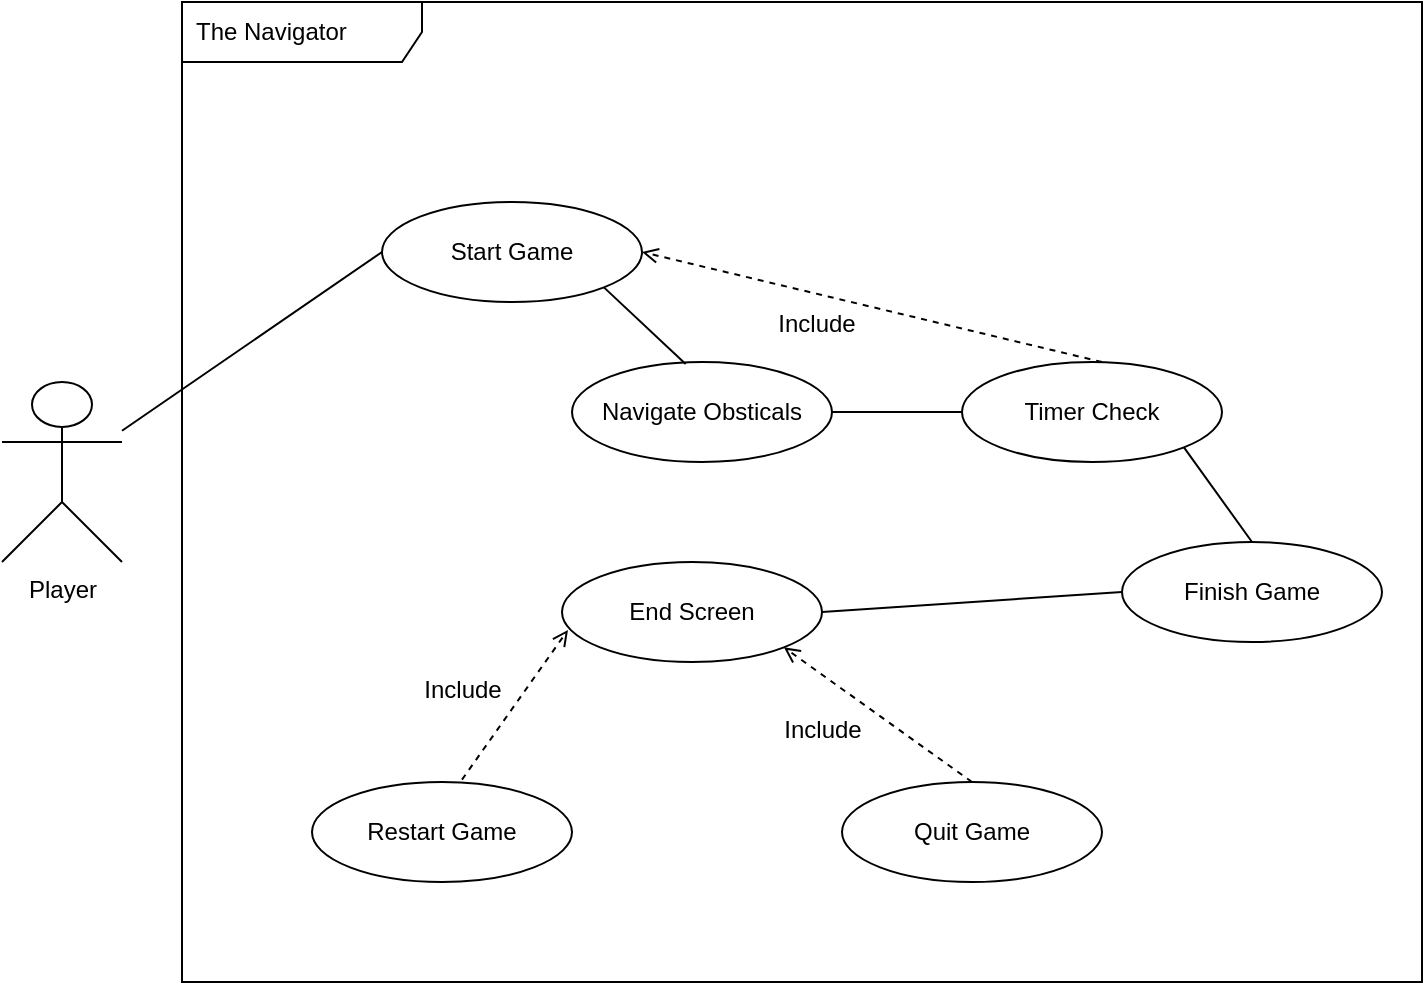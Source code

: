 <mxfile version="20.7.4" type="github">
  <diagram id="cv19EKAN5J35LznjWU13" name="Page-1">
    <mxGraphModel dx="1687" dy="889" grid="1" gridSize="10" guides="1" tooltips="1" connect="1" arrows="1" fold="1" page="1" pageScale="1" pageWidth="850" pageHeight="1100" math="0" shadow="0">
      <root>
        <mxCell id="0" />
        <mxCell id="1" parent="0" />
        <mxCell id="nwMQMh3BIlK8uSWyeDDc-2" value="Player&lt;br&gt;" style="shape=umlActor;verticalLabelPosition=bottom;verticalAlign=top;html=1;" vertex="1" parent="1">
          <mxGeometry x="10" y="240" width="60" height="90" as="geometry" />
        </mxCell>
        <mxCell id="nwMQMh3BIlK8uSWyeDDc-4" value="Start Game" style="ellipse;whiteSpace=wrap;html=1;" vertex="1" parent="1">
          <mxGeometry x="200" y="150" width="130" height="50" as="geometry" />
        </mxCell>
        <mxCell id="nwMQMh3BIlK8uSWyeDDc-5" value="" style="endArrow=none;html=1;rounded=0;entryX=0;entryY=0.5;entryDx=0;entryDy=0;" edge="1" parent="1" source="nwMQMh3BIlK8uSWyeDDc-2" target="nwMQMh3BIlK8uSWyeDDc-4">
          <mxGeometry width="50" height="50" relative="1" as="geometry">
            <mxPoint x="60" y="280" as="sourcePoint" />
            <mxPoint x="210" y="260" as="targetPoint" />
          </mxGeometry>
        </mxCell>
        <mxCell id="nwMQMh3BIlK8uSWyeDDc-6" value="Navigate Obsticals" style="ellipse;whiteSpace=wrap;html=1;" vertex="1" parent="1">
          <mxGeometry x="295" y="230" width="130" height="50" as="geometry" />
        </mxCell>
        <mxCell id="nwMQMh3BIlK8uSWyeDDc-7" value="Finish Game" style="ellipse;whiteSpace=wrap;html=1;" vertex="1" parent="1">
          <mxGeometry x="570" y="320" width="130" height="50" as="geometry" />
        </mxCell>
        <mxCell id="nwMQMh3BIlK8uSWyeDDc-8" value="Quit Game" style="ellipse;whiteSpace=wrap;html=1;" vertex="1" parent="1">
          <mxGeometry x="430" y="440" width="130" height="50" as="geometry" />
        </mxCell>
        <mxCell id="nwMQMh3BIlK8uSWyeDDc-9" value="Restart Game" style="ellipse;whiteSpace=wrap;html=1;" vertex="1" parent="1">
          <mxGeometry x="165" y="440" width="130" height="50" as="geometry" />
        </mxCell>
        <mxCell id="nwMQMh3BIlK8uSWyeDDc-13" value="" style="endArrow=none;html=1;rounded=0;exitX=1;exitY=1;exitDx=0;exitDy=0;entryX=0.437;entryY=0.02;entryDx=0;entryDy=0;entryPerimeter=0;" edge="1" parent="1" source="nwMQMh3BIlK8uSWyeDDc-4" target="nwMQMh3BIlK8uSWyeDDc-6">
          <mxGeometry width="50" height="50" relative="1" as="geometry">
            <mxPoint x="240" y="290" as="sourcePoint" />
            <mxPoint x="290" y="240" as="targetPoint" />
          </mxGeometry>
        </mxCell>
        <mxCell id="nwMQMh3BIlK8uSWyeDDc-18" value="End Screen" style="ellipse;whiteSpace=wrap;html=1;" vertex="1" parent="1">
          <mxGeometry x="290" y="330" width="130" height="50" as="geometry" />
        </mxCell>
        <mxCell id="nwMQMh3BIlK8uSWyeDDc-19" value="" style="endArrow=open;html=1;rounded=0;align=center;verticalAlign=bottom;dashed=1;endFill=0;labelBackgroundColor=none;entryX=0.023;entryY=0.679;entryDx=0;entryDy=0;entryPerimeter=0;" edge="1" parent="1" target="nwMQMh3BIlK8uSWyeDDc-18">
          <mxGeometry relative="1" as="geometry">
            <mxPoint x="240" y="438.82" as="sourcePoint" />
            <mxPoint x="400" y="438.82" as="targetPoint" />
          </mxGeometry>
        </mxCell>
        <mxCell id="nwMQMh3BIlK8uSWyeDDc-20" value="Include" style="resizable=0;html=1;align=center;verticalAlign=top;labelBackgroundColor=none;rotation=0;" connectable="0" vertex="1" parent="nwMQMh3BIlK8uSWyeDDc-19">
          <mxGeometry relative="1" as="geometry">
            <mxPoint x="-27" y="-21" as="offset" />
          </mxGeometry>
        </mxCell>
        <mxCell id="nwMQMh3BIlK8uSWyeDDc-22" value="" style="endArrow=open;html=1;rounded=0;align=center;verticalAlign=bottom;dashed=1;endFill=0;labelBackgroundColor=none;entryX=1;entryY=1;entryDx=0;entryDy=0;exitX=0.5;exitY=0;exitDx=0;exitDy=0;" edge="1" parent="1" source="nwMQMh3BIlK8uSWyeDDc-8" target="nwMQMh3BIlK8uSWyeDDc-18">
          <mxGeometry relative="1" as="geometry">
            <mxPoint x="377.01" y="454.87" as="sourcePoint" />
            <mxPoint x="430.0" y="380.0" as="targetPoint" />
          </mxGeometry>
        </mxCell>
        <mxCell id="nwMQMh3BIlK8uSWyeDDc-23" value="Include" style="resizable=0;html=1;align=center;verticalAlign=top;labelBackgroundColor=none;rotation=0;" connectable="0" vertex="1" parent="nwMQMh3BIlK8uSWyeDDc-22">
          <mxGeometry relative="1" as="geometry">
            <mxPoint x="-28" y="-6" as="offset" />
          </mxGeometry>
        </mxCell>
        <mxCell id="nwMQMh3BIlK8uSWyeDDc-24" value="Timer Check" style="ellipse;whiteSpace=wrap;html=1;" vertex="1" parent="1">
          <mxGeometry x="490" y="230" width="130" height="50" as="geometry" />
        </mxCell>
        <mxCell id="nwMQMh3BIlK8uSWyeDDc-26" value="" style="endArrow=none;html=1;rounded=0;exitX=1;exitY=0.5;exitDx=0;exitDy=0;entryX=0;entryY=0.5;entryDx=0;entryDy=0;" edge="1" parent="1" source="nwMQMh3BIlK8uSWyeDDc-6" target="nwMQMh3BIlK8uSWyeDDc-24">
          <mxGeometry width="50" height="50" relative="1" as="geometry">
            <mxPoint x="439.319" y="281.613" as="sourcePoint" />
            <mxPoint x="490.0" y="340" as="targetPoint" />
          </mxGeometry>
        </mxCell>
        <mxCell id="nwMQMh3BIlK8uSWyeDDc-27" value="" style="endArrow=none;html=1;rounded=0;exitX=1;exitY=1;exitDx=0;exitDy=0;entryX=0.5;entryY=0;entryDx=0;entryDy=0;" edge="1" parent="1" source="nwMQMh3BIlK8uSWyeDDc-24" target="nwMQMh3BIlK8uSWyeDDc-7">
          <mxGeometry width="50" height="50" relative="1" as="geometry">
            <mxPoint x="630" y="290" as="sourcePoint" />
            <mxPoint x="695" y="290" as="targetPoint" />
          </mxGeometry>
        </mxCell>
        <mxCell id="nwMQMh3BIlK8uSWyeDDc-29" value="" style="endArrow=none;html=1;rounded=0;exitX=1;exitY=0.5;exitDx=0;exitDy=0;entryX=0;entryY=0.5;entryDx=0;entryDy=0;" edge="1" parent="1" source="nwMQMh3BIlK8uSWyeDDc-18" target="nwMQMh3BIlK8uSWyeDDc-7">
          <mxGeometry x="1" y="-50" width="50" height="50" relative="1" as="geometry">
            <mxPoint x="611.129" y="410.003" as="sourcePoint" />
            <mxPoint x="645" y="457.39" as="targetPoint" />
            <mxPoint x="45" y="20" as="offset" />
          </mxGeometry>
        </mxCell>
        <mxCell id="nwMQMh3BIlK8uSWyeDDc-30" value="The Navigator" style="shape=umlFrame;whiteSpace=wrap;html=1;width=120;height=30;boundedLbl=1;verticalAlign=middle;align=left;spacingLeft=5;" vertex="1" parent="1">
          <mxGeometry x="100" y="50" width="620" height="490" as="geometry" />
        </mxCell>
        <mxCell id="nwMQMh3BIlK8uSWyeDDc-31" value="" style="endArrow=open;html=1;rounded=0;align=center;verticalAlign=bottom;dashed=1;endFill=0;labelBackgroundColor=none;entryX=1;entryY=0.5;entryDx=0;entryDy=0;exitX=0.5;exitY=0;exitDx=0;exitDy=0;" edge="1" parent="1" target="nwMQMh3BIlK8uSWyeDDc-4">
          <mxGeometry relative="1" as="geometry">
            <mxPoint x="560" y="230.0" as="sourcePoint" />
            <mxPoint x="466.129" y="162.613" as="targetPoint" />
          </mxGeometry>
        </mxCell>
        <mxCell id="nwMQMh3BIlK8uSWyeDDc-32" value="Include" style="resizable=0;html=1;align=center;verticalAlign=top;labelBackgroundColor=none;rotation=0;" connectable="0" vertex="1" parent="nwMQMh3BIlK8uSWyeDDc-31">
          <mxGeometry relative="1" as="geometry">
            <mxPoint x="-28" y="-6" as="offset" />
          </mxGeometry>
        </mxCell>
      </root>
    </mxGraphModel>
  </diagram>
</mxfile>
